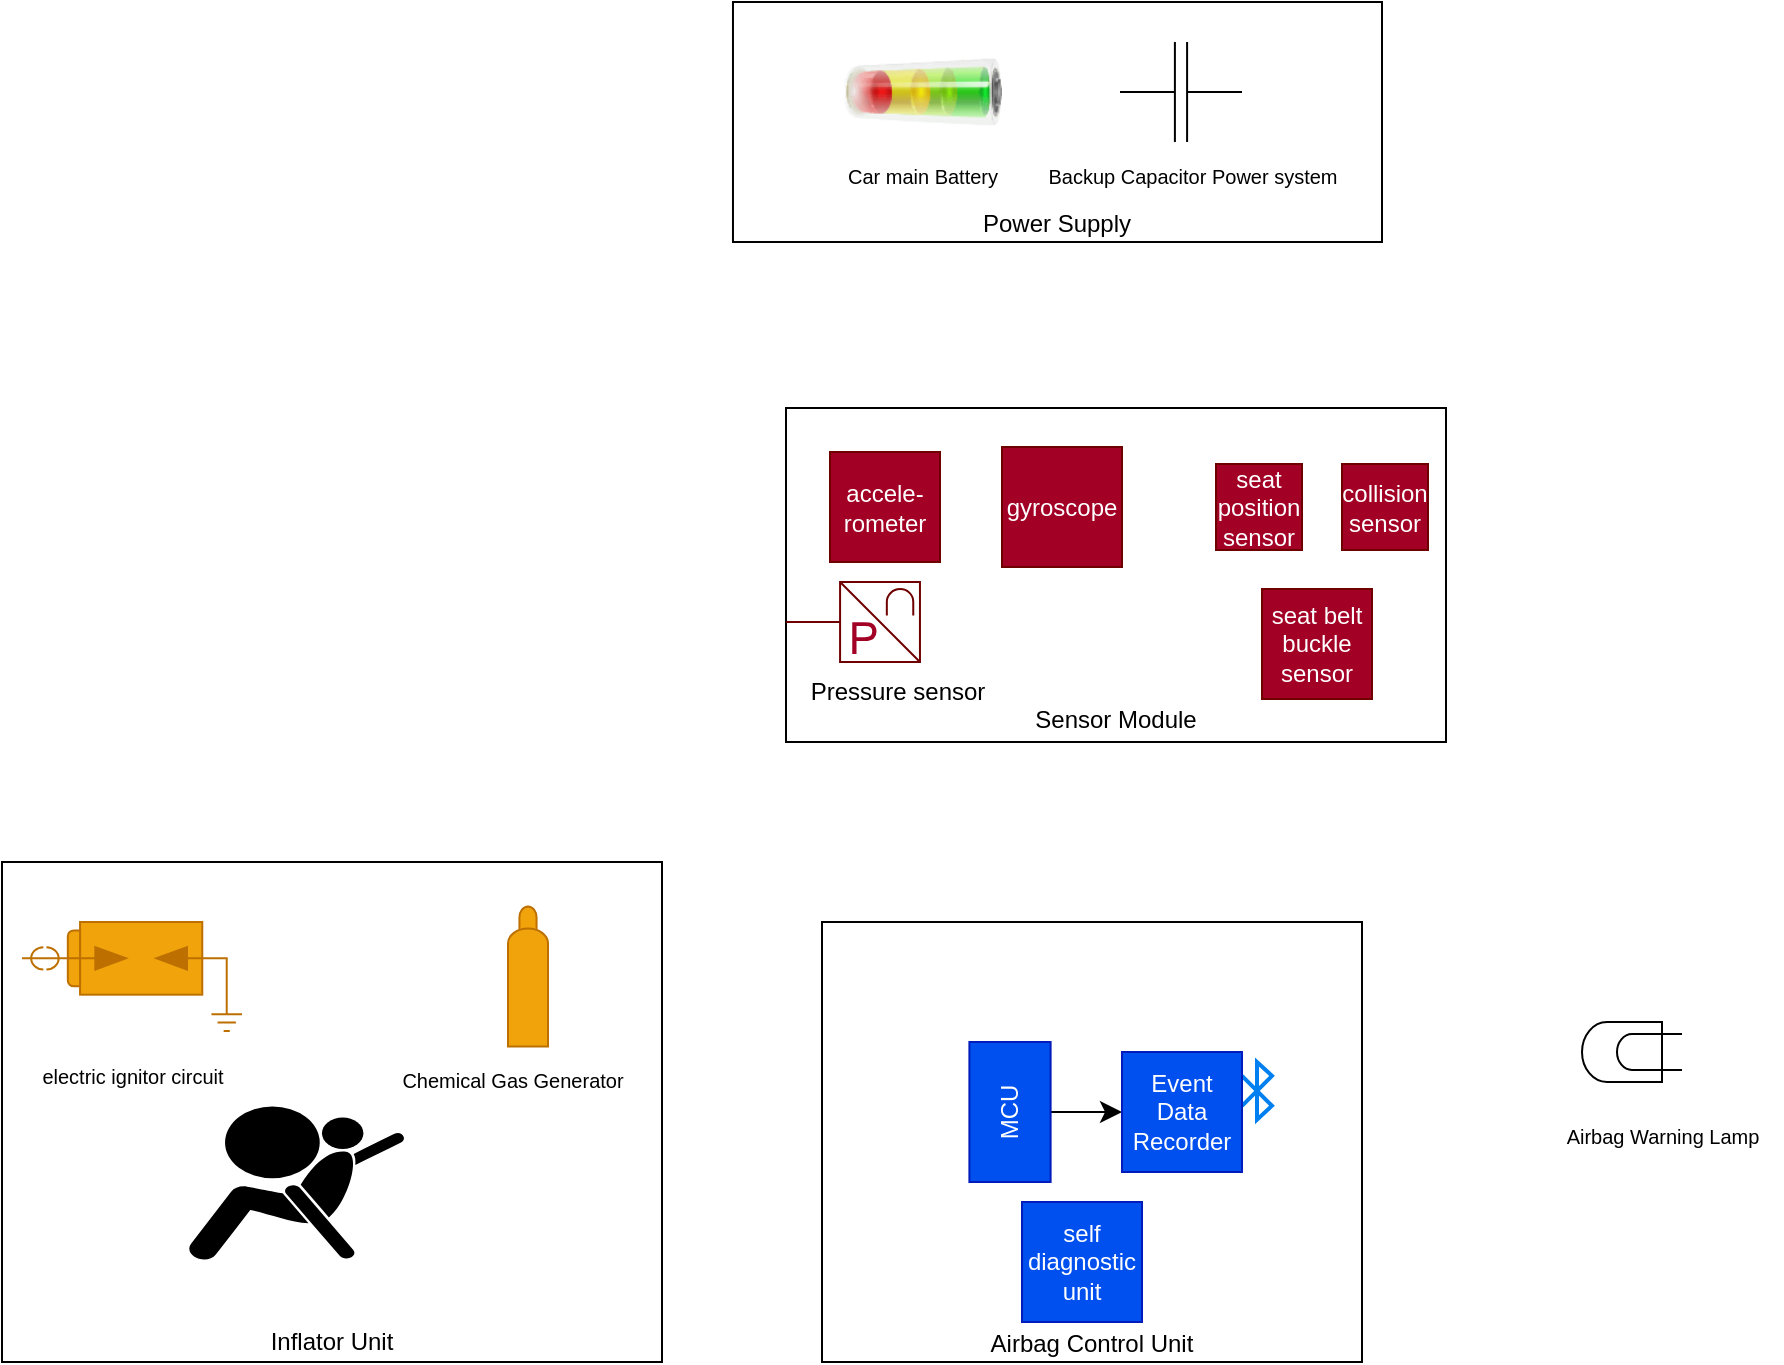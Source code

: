 <mxfile version="26.0.12">
  <diagram name="Airbag_block_diagram" id="YQGSn1YdH7JD7aK9NRhl">
    <mxGraphModel dx="2276" dy="1238" grid="1" gridSize="10" guides="1" tooltips="1" connect="1" arrows="1" fold="1" page="0" pageScale="1" pageWidth="850" pageHeight="1100" math="0" shadow="0">
      <root>
        <mxCell id="0" />
        <mxCell id="1" parent="0" />
        <mxCell id="INpAR0wzQQGsgjPuFA0C-34" value="&lt;div&gt;&lt;br&gt;&lt;/div&gt;&lt;div&gt;&lt;br&gt;&lt;/div&gt;&lt;div&gt;&lt;br&gt;&lt;/div&gt;&lt;div&gt;&lt;br&gt;&lt;/div&gt;&lt;div&gt;&lt;br&gt;&lt;/div&gt;&lt;div&gt;&lt;br&gt;&lt;/div&gt;&lt;div&gt;&lt;br&gt;&lt;/div&gt;Power Supply" style="rounded=0;whiteSpace=wrap;html=1;" vertex="1" parent="1">
          <mxGeometry x="-474.51" y="-110" width="324.51" height="120" as="geometry" />
        </mxCell>
        <mxCell id="INpAR0wzQQGsgjPuFA0C-28" value="&lt;div&gt;&lt;br&gt;&lt;/div&gt;&lt;div&gt;&lt;br&gt;&lt;/div&gt;&lt;div&gt;&lt;br&gt;&lt;/div&gt;&lt;div&gt;&lt;br&gt;&lt;/div&gt;&lt;div&gt;&lt;br&gt;&lt;/div&gt;&lt;div&gt;&lt;br&gt;&lt;/div&gt;&lt;div&gt;&lt;br&gt;&lt;/div&gt;&lt;div&gt;&lt;br&gt;&lt;/div&gt;&lt;div&gt;&lt;br&gt;&lt;/div&gt;&lt;div&gt;&lt;br&gt;&lt;/div&gt;&lt;div&gt;&lt;br&gt;&lt;/div&gt;&lt;div&gt;&lt;br&gt;&lt;/div&gt;&lt;div&gt;&lt;br&gt;&lt;/div&gt;&lt;div&gt;&lt;br&gt;&lt;/div&gt;&lt;div&gt;&lt;br&gt;&lt;/div&gt;&lt;div&gt;&lt;br&gt;&lt;/div&gt;Inflator Unit" style="rounded=0;whiteSpace=wrap;html=1;" vertex="1" parent="1">
          <mxGeometry x="-840" y="320" width="330" height="250" as="geometry" />
        </mxCell>
        <mxCell id="INpAR0wzQQGsgjPuFA0C-18" value="&lt;div&gt;&lt;br&gt;&lt;/div&gt;&lt;div&gt;&lt;br&gt;&lt;/div&gt;&lt;div&gt;&lt;br&gt;&lt;/div&gt;&lt;div&gt;&lt;br&gt;&lt;/div&gt;&lt;div&gt;&lt;br&gt;&lt;/div&gt;&lt;div&gt;&lt;br&gt;&lt;/div&gt;&lt;div&gt;&lt;br&gt;&lt;/div&gt;&lt;div&gt;&lt;br&gt;&lt;/div&gt;&lt;div&gt;&lt;br&gt;&lt;/div&gt;&lt;div&gt;&lt;br&gt;&lt;/div&gt;&lt;div&gt;&lt;br&gt;&lt;/div&gt;&lt;div&gt;&lt;br&gt;&lt;/div&gt;&lt;div&gt;&lt;br&gt;&lt;/div&gt;&lt;div&gt;&lt;br&gt;&lt;/div&gt;&lt;div&gt;&lt;span style=&quot;background-color: transparent; color: light-dark(rgb(0, 0, 0), rgb(255, 255, 255));&quot;&gt;Airbag Control Unit&lt;/span&gt;&lt;/div&gt;" style="rounded=0;whiteSpace=wrap;html=1;" vertex="1" parent="1">
          <mxGeometry x="-430" y="350" width="270" height="220" as="geometry" />
        </mxCell>
        <mxCell id="INpAR0wzQQGsgjPuFA0C-1" value="&lt;div&gt;&lt;br&gt;&lt;/div&gt;&lt;div&gt;&lt;br&gt;&lt;/div&gt;&lt;div&gt;&lt;br&gt;&lt;/div&gt;&lt;div&gt;&lt;br&gt;&lt;/div&gt;&lt;div&gt;&lt;br&gt;&lt;/div&gt;&lt;div&gt;&lt;br&gt;&lt;/div&gt;&lt;div&gt;&lt;br&gt;&lt;/div&gt;&lt;div&gt;&lt;br&gt;&lt;/div&gt;&lt;div&gt;&lt;br&gt;&lt;/div&gt;&lt;div&gt;&lt;br&gt;&lt;/div&gt;Sensor Module" style="rounded=0;whiteSpace=wrap;html=1;" vertex="1" parent="1">
          <mxGeometry x="-448" y="93" width="330" height="167" as="geometry" />
        </mxCell>
        <mxCell id="INpAR0wzQQGsgjPuFA0C-2" value="&lt;font&gt;accele-rometer&lt;/font&gt;" style="whiteSpace=wrap;html=1;aspect=fixed;fillColor=#a20025;fontColor=#ffffff;strokeColor=#6F0000;" vertex="1" parent="1">
          <mxGeometry x="-426" y="115" width="55" height="55" as="geometry" />
        </mxCell>
        <mxCell id="INpAR0wzQQGsgjPuFA0C-3" value="seat position sensor" style="whiteSpace=wrap;html=1;aspect=fixed;fillColor=#a20025;fontColor=#ffffff;strokeColor=#6F0000;" vertex="1" parent="1">
          <mxGeometry x="-233" y="121" width="43" height="43" as="geometry" />
        </mxCell>
        <mxCell id="INpAR0wzQQGsgjPuFA0C-5" value="seat belt buckle sensor" style="whiteSpace=wrap;html=1;aspect=fixed;fillColor=#a20025;fontColor=#ffffff;strokeColor=#6F0000;" vertex="1" parent="1">
          <mxGeometry x="-210" y="183.5" width="55" height="55" as="geometry" />
        </mxCell>
        <mxCell id="INpAR0wzQQGsgjPuFA0C-6" value="gyroscope" style="whiteSpace=wrap;html=1;aspect=fixed;fillColor=#a20025;fontColor=#ffffff;strokeColor=#6F0000;" vertex="1" parent="1">
          <mxGeometry x="-340" y="112.5" width="60" height="60" as="geometry" />
        </mxCell>
        <mxCell id="INpAR0wzQQGsgjPuFA0C-7" value="collision sensor" style="whiteSpace=wrap;html=1;aspect=fixed;fillColor=#a20025;fontColor=#ffffff;strokeColor=#6F0000;" vertex="1" parent="1">
          <mxGeometry x="-170" y="121" width="43" height="43" as="geometry" />
        </mxCell>
        <mxCell id="INpAR0wzQQGsgjPuFA0C-8" value="" style="verticalLabelPosition=bottom;aspect=fixed;html=1;verticalAlign=top;fillColor=#a20025;align=center;outlineConnect=0;shape=mxgraph.fluid_power.x11770;points=[[0,0.5,0]];fontColor=#ffffff;strokeColor=#6F0000;" vertex="1" parent="1">
          <mxGeometry x="-448" y="180" width="66.98" height="40" as="geometry" />
        </mxCell>
        <mxCell id="INpAR0wzQQGsgjPuFA0C-9" value="Pressure sensor" style="text;html=1;align=center;verticalAlign=middle;whiteSpace=wrap;rounded=0;" vertex="1" parent="1">
          <mxGeometry x="-444" y="220" width="104" height="30" as="geometry" />
        </mxCell>
        <mxCell id="INpAR0wzQQGsgjPuFA0C-14" value="" style="edgeStyle=none;curved=1;rounded=0;orthogonalLoop=1;jettySize=auto;html=1;fontSize=12;startSize=8;endSize=8;" edge="1" parent="1" source="INpAR0wzQQGsgjPuFA0C-11" target="INpAR0wzQQGsgjPuFA0C-12">
          <mxGeometry relative="1" as="geometry" />
        </mxCell>
        <mxCell id="INpAR0wzQQGsgjPuFA0C-12" value="" style="html=1;verticalLabelPosition=bottom;align=center;labelBackgroundColor=#ffffff;verticalAlign=top;strokeWidth=2;strokeColor=#0080F0;shadow=0;dashed=0;shape=mxgraph.ios7.icons.bluetooth;pointerEvents=1" vertex="1" parent="1">
          <mxGeometry x="-220" y="420" width="15" height="28.8" as="geometry" />
        </mxCell>
        <mxCell id="INpAR0wzQQGsgjPuFA0C-13" value="self diagnostic unit" style="whiteSpace=wrap;html=1;aspect=fixed;fillColor=#0050ef;fontColor=#ffffff;strokeColor=#001DBC;" vertex="1" parent="1">
          <mxGeometry x="-330" y="490" width="60" height="60" as="geometry" />
        </mxCell>
        <mxCell id="INpAR0wzQQGsgjPuFA0C-15" value="" style="edgeStyle=none;curved=1;rounded=0;orthogonalLoop=1;jettySize=auto;html=1;fontSize=12;startSize=8;endSize=8;exitX=0.5;exitY=1;exitDx=0;exitDy=0;" edge="1" parent="1" source="INpAR0wzQQGsgjPuFA0C-16" target="INpAR0wzQQGsgjPuFA0C-11">
          <mxGeometry relative="1" as="geometry">
            <mxPoint x="-310" y="445" as="sourcePoint" />
            <mxPoint x="-220" y="435" as="targetPoint" />
          </mxGeometry>
        </mxCell>
        <mxCell id="INpAR0wzQQGsgjPuFA0C-11" value="Event Data Recorder" style="whiteSpace=wrap;html=1;aspect=fixed;fillColor=#0050ef;fontColor=#ffffff;strokeColor=#001DBC;" vertex="1" parent="1">
          <mxGeometry x="-280" y="415" width="60" height="60" as="geometry" />
        </mxCell>
        <mxCell id="INpAR0wzQQGsgjPuFA0C-16" value="MCU" style="rounded=0;whiteSpace=wrap;html=1;rotation=-90;fillColor=#0050ef;fontColor=#ffffff;strokeColor=#001DBC;" vertex="1" parent="1">
          <mxGeometry x="-371" y="424.7" width="70" height="40.6" as="geometry" />
        </mxCell>
        <mxCell id="INpAR0wzQQGsgjPuFA0C-21" value="" style="verticalLabelPosition=bottom;shadow=0;dashed=0;align=center;html=1;verticalAlign=top;shape=mxgraph.electrical.opto_electronics.lamp;rotation=-90;" vertex="1" parent="1">
          <mxGeometry x="-40" y="390" width="30" height="50" as="geometry" />
        </mxCell>
        <mxCell id="INpAR0wzQQGsgjPuFA0C-22" value="&lt;font style=&quot;font-size: 10px;&quot;&gt;Airbag Warning Lamp&lt;/font&gt;" style="text;html=1;align=center;verticalAlign=middle;resizable=0;points=[];autosize=1;strokeColor=none;fillColor=none;fontSize=16;" vertex="1" parent="1">
          <mxGeometry x="-70" y="440" width="120" height="30" as="geometry" />
        </mxCell>
        <mxCell id="INpAR0wzQQGsgjPuFA0C-24" value="&lt;font style=&quot;font-size: 10px;&quot;&gt;Chemical Gas Generator&lt;/font&gt;" style="text;html=1;align=center;verticalAlign=middle;resizable=0;points=[];autosize=1;strokeColor=none;fillColor=none;fontSize=16;" vertex="1" parent="1">
          <mxGeometry x="-650" y="412.25" width="130" height="30" as="geometry" />
        </mxCell>
        <mxCell id="INpAR0wzQQGsgjPuFA0C-25" value="" style="shape=mxgraph.pid.vessels.gas_bottle;html=1;pointerEvents=1;align=center;verticalLabelPosition=bottom;verticalAlign=top;dashed=0;fillColor=#f0a30a;fontColor=#000000;strokeColor=#BD7000;" vertex="1" parent="1">
          <mxGeometry x="-587" y="342.25" width="20" height="70" as="geometry" />
        </mxCell>
        <mxCell id="INpAR0wzQQGsgjPuFA0C-26" value="" style="pointerEvents=1;verticalLabelPosition=bottom;shadow=0;dashed=0;align=center;html=1;verticalAlign=top;shape=mxgraph.electrical.miscellaneous.igniter_plug2;fillColor=#f0a30a;fontColor=#000000;strokeColor=#BD7000;" vertex="1" parent="1">
          <mxGeometry x="-830" y="350" width="110" height="54.5" as="geometry" />
        </mxCell>
        <mxCell id="INpAR0wzQQGsgjPuFA0C-27" value="&lt;font style=&quot;font-size: 10px;&quot;&gt;electric ignitor circuit&lt;/font&gt;" style="text;html=1;align=center;verticalAlign=middle;resizable=0;points=[];autosize=1;strokeColor=none;fillColor=none;fontSize=16;" vertex="1" parent="1">
          <mxGeometry x="-830" y="410" width="110" height="30" as="geometry" />
        </mxCell>
        <mxCell id="INpAR0wzQQGsgjPuFA0C-29" value="" style="shape=mxgraph.signs.transportation.airbag;html=1;pointerEvents=1;fillColor=#000000;strokeColor=none;verticalLabelPosition=bottom;verticalAlign=top;align=center;" vertex="1" parent="1">
          <mxGeometry x="-750" y="442.25" width="113" height="80" as="geometry" />
        </mxCell>
        <mxCell id="INpAR0wzQQGsgjPuFA0C-30" value="" style="image;html=1;image=img/lib/clip_art/general/Battery_allstates_128x128.png;rotation=90;" vertex="1" parent="1">
          <mxGeometry x="-420" y="-105" width="80" height="80" as="geometry" />
        </mxCell>
        <mxCell id="INpAR0wzQQGsgjPuFA0C-31" value="&lt;font style=&quot;font-size: 10px;&quot;&gt;Car main Battery&lt;/font&gt;" style="text;html=1;align=center;verticalAlign=middle;resizable=0;points=[];autosize=1;strokeColor=none;fillColor=none;fontSize=16;" vertex="1" parent="1">
          <mxGeometry x="-430" y="-40" width="100" height="30" as="geometry" />
        </mxCell>
        <mxCell id="INpAR0wzQQGsgjPuFA0C-32" value="" style="pointerEvents=1;verticalLabelPosition=bottom;shadow=0;dashed=0;align=center;html=1;verticalAlign=top;shape=mxgraph.electrical.capacitors.capacitor_1;" vertex="1" parent="1">
          <mxGeometry x="-281" y="-90" width="61" height="50" as="geometry" />
        </mxCell>
        <mxCell id="INpAR0wzQQGsgjPuFA0C-33" value="&lt;font style=&quot;font-size: 10px;&quot;&gt;Backup Capacitor Power system&lt;/font&gt;" style="text;html=1;align=center;verticalAlign=middle;resizable=0;points=[];autosize=1;strokeColor=none;fillColor=none;fontSize=16;" vertex="1" parent="1">
          <mxGeometry x="-330" y="-40" width="170" height="30" as="geometry" />
        </mxCell>
      </root>
    </mxGraphModel>
  </diagram>
</mxfile>
